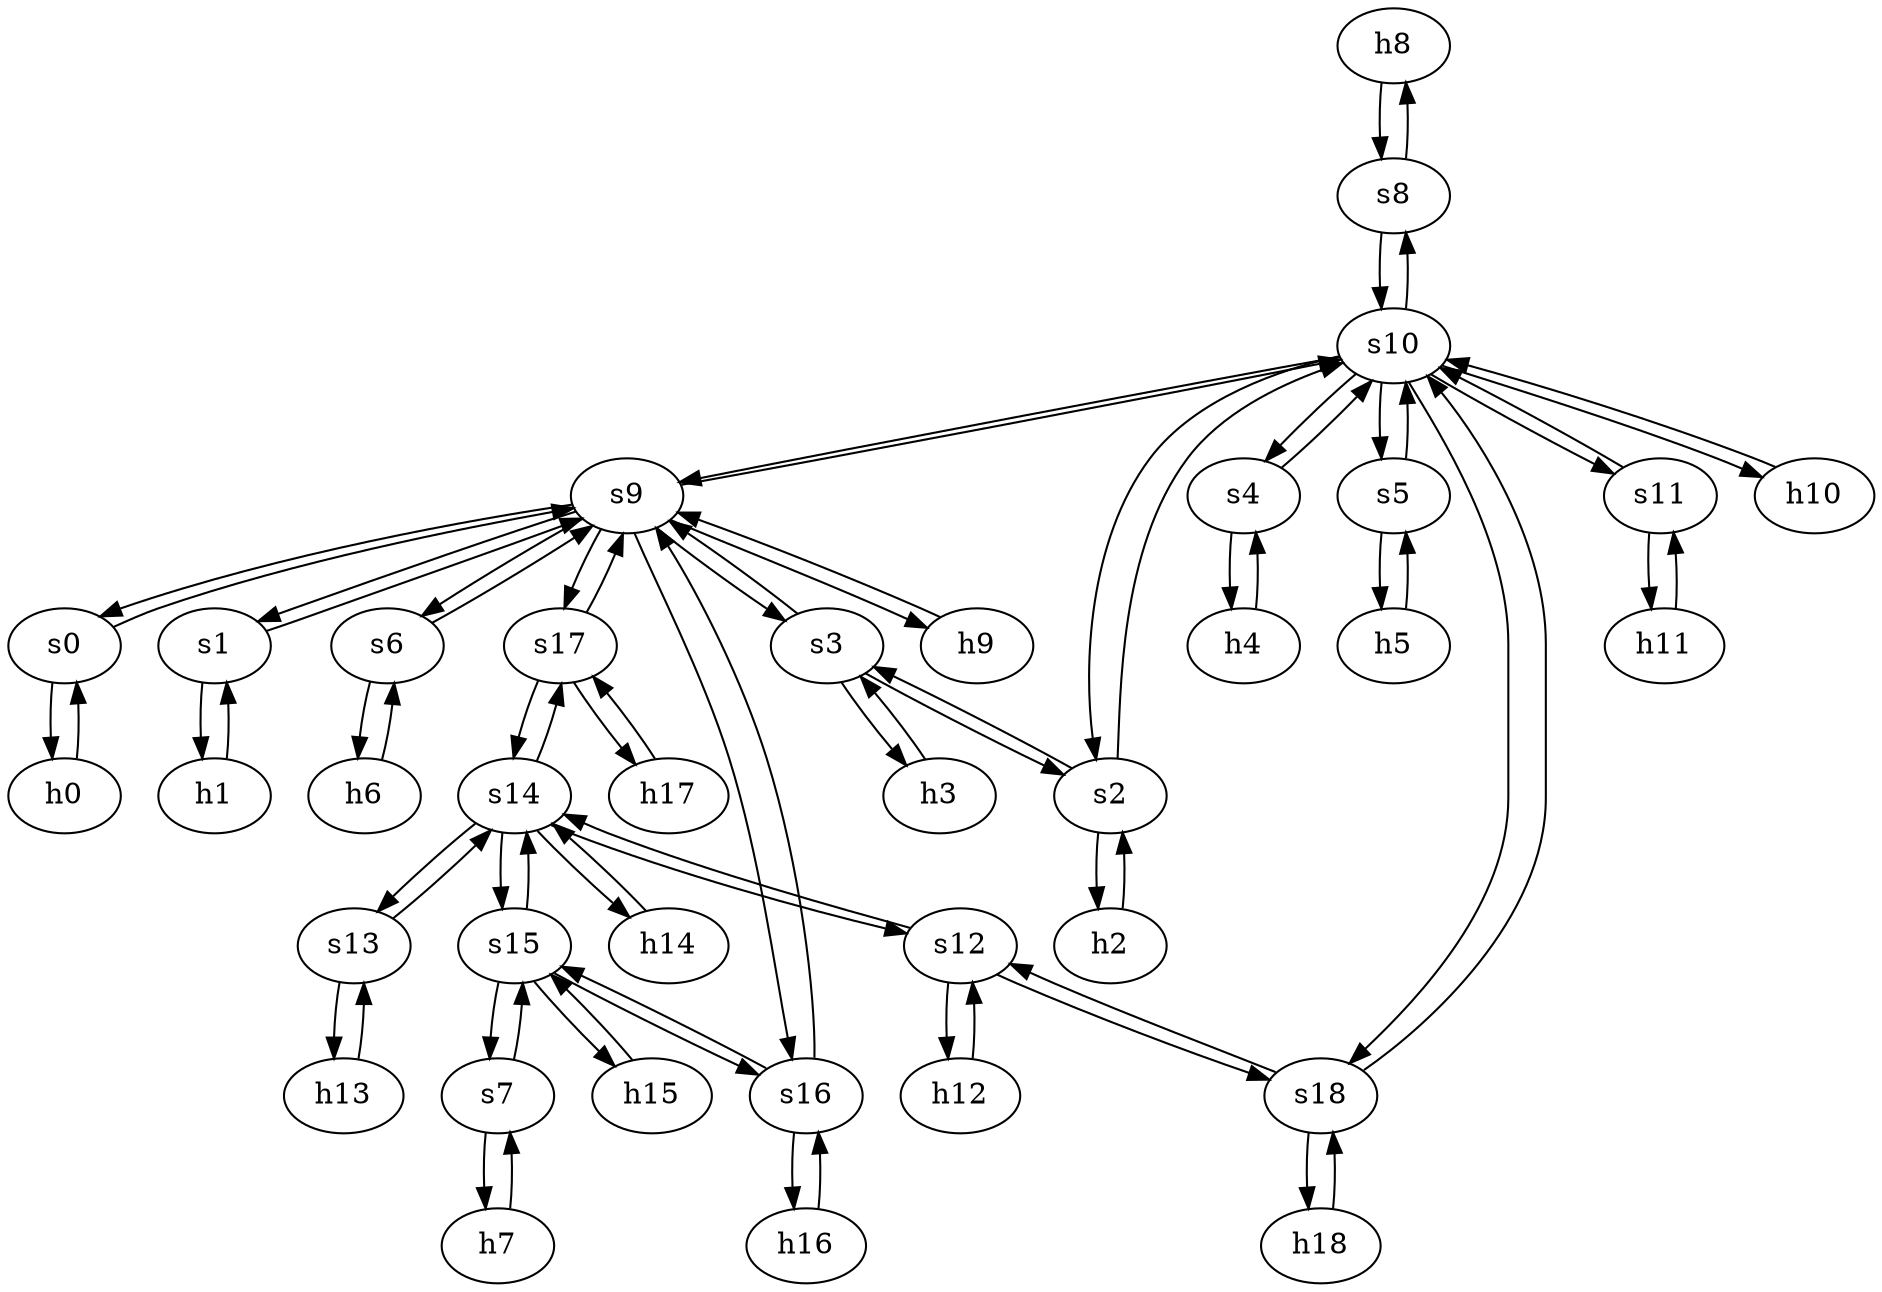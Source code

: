 strict digraph Restena {
	h8	 [ip="111.0.8.8",
		mac="00:00:00:00:8:8",
		type=host];
	s8	 [id=8,
		type=switch];
	h8 -> s8	 [capacity="1Gbps",
		cost=1,
		dst_port=1,
		src_port=1];
	h9	 [ip="111.0.9.9",
		mac="00:00:00:00:9:9",
		type=host];
	s9	 [id=9,
		type=switch];
	h9 -> s9	 [capacity="1Gbps",
		cost=1,
		dst_port=1,
		src_port=1];
	h2	 [ip="111.0.2.2",
		mac="00:00:00:00:2:2",
		type=host];
	s2	 [id=2,
		type=switch];
	h2 -> s2	 [capacity="1Gbps",
		cost=1,
		dst_port=1,
		src_port=1];
	h3	 [ip="111.0.3.3",
		mac="00:00:00:00:3:3",
		type=host];
	s3	 [id=3,
		type=switch];
	h3 -> s3	 [capacity="1Gbps",
		cost=1,
		dst_port=1,
		src_port=1];
	h0	 [ip="111.0.0.0",
		mac="00:00:00:00:0:0",
		type=host];
	s0	 [id=0,
		type=switch];
	h0 -> s0	 [capacity="1Gbps",
		cost=1,
		dst_port=1,
		src_port=1];
	h1	 [ip="111.0.1.1",
		mac="00:00:00:00:1:1",
		type=host];
	s1	 [id=1,
		type=switch];
	h1 -> s1	 [capacity="1Gbps",
		cost=1,
		dst_port=1,
		src_port=1];
	h6	 [ip="111.0.6.6",
		mac="00:00:00:00:6:6",
		type=host];
	s6	 [id=6,
		type=switch];
	h6 -> s6	 [capacity="1Gbps",
		cost=1,
		dst_port=1,
		src_port=1];
	h7	 [ip="111.0.7.7",
		mac="00:00:00:00:7:7",
		type=host];
	s7	 [id=7,
		type=switch];
	h7 -> s7	 [capacity="1Gbps",
		cost=1,
		dst_port=1,
		src_port=1];
	h4	 [ip="111.0.4.4",
		mac="00:00:00:00:4:4",
		type=host];
	s4	 [id=4,
		type=switch];
	h4 -> s4	 [capacity="1Gbps",
		cost=1,
		dst_port=1,
		src_port=1];
	h5	 [ip="111.0.5.5",
		mac="00:00:00:00:5:5",
		type=host];
	s5	 [id=5,
		type=switch];
	h5 -> s5	 [capacity="1Gbps",
		cost=1,
		dst_port=1,
		src_port=1];
	s9 -> s6	 [capacity="1Gbps",
		cost=1,
		dst_port=2,
		src_port=5];
	s9 -> s0	 [capacity="1Gbps",
		cost=1,
		dst_port=2,
		src_port=2];
	s9 -> s1	 [capacity="1Gbps",
		cost=1,
		dst_port=2,
		src_port=3];
	s17	 [id=17,
		type=switch];
	s9 -> s17	 [capacity="1Gbps",
		cost=1,
		dst_port=2,
		src_port=8];
	s9 -> s3	 [capacity="1Gbps",
		cost=1,
		dst_port=3,
		src_port=4];
	s16	 [id=16,
		type=switch];
	s9 -> s16	 [capacity="1Gbps",
		cost=1,
		dst_port=2,
		src_port=7];
	s9 -> h9	 [capacity="1Gbps",
		cost=1,
		dst_port=1,
		src_port=1];
	s10	 [id=10,
		type=switch];
	s9 -> s10	 [capacity="1Gbps",
		cost=1,
		dst_port=6,
		src_port=6];
	s8 -> h8	 [capacity="1Gbps",
		cost=1,
		dst_port=1,
		src_port=1];
	s8 -> s10	 [capacity="1Gbps",
		cost=1,
		dst_port=5,
		src_port=2];
	s3 -> s2	 [capacity="1Gbps",
		cost=1,
		dst_port=3,
		src_port=2];
	s3 -> s9	 [capacity="1Gbps",
		cost=1,
		dst_port=4,
		src_port=3];
	s3 -> h3	 [capacity="1Gbps",
		cost=1,
		dst_port=1,
		src_port=1];
	s2 -> h2	 [capacity="1Gbps",
		cost=1,
		dst_port=1,
		src_port=1];
	s2 -> s3	 [capacity="1Gbps",
		cost=1,
		dst_port=2,
		src_port=3];
	s2 -> s10	 [capacity="1Gbps",
		cost=1,
		dst_port=2,
		src_port=2];
	s1 -> h1	 [capacity="1Gbps",
		cost=1,
		dst_port=1,
		src_port=1];
	s1 -> s9	 [capacity="1Gbps",
		cost=1,
		dst_port=3,
		src_port=2];
	s0 -> h0	 [capacity="1Gbps",
		cost=1,
		dst_port=1,
		src_port=1];
	s0 -> s9	 [capacity="1Gbps",
		cost=1,
		dst_port=2,
		src_port=2];
	s15	 [id=15,
		type=switch];
	s7 -> s15	 [capacity="1Gbps",
		cost=1,
		dst_port=2,
		src_port=2];
	s7 -> h7	 [capacity="1Gbps",
		cost=1,
		dst_port=1,
		src_port=1];
	s6 -> h6	 [capacity="1Gbps",
		cost=1,
		dst_port=1,
		src_port=1];
	s6 -> s9	 [capacity="1Gbps",
		cost=1,
		dst_port=5,
		src_port=2];
	s5 -> h5	 [capacity="1Gbps",
		cost=1,
		dst_port=1,
		src_port=1];
	s5 -> s10	 [capacity="1Gbps",
		cost=1,
		dst_port=4,
		src_port=2];
	s4 -> h4	 [capacity="1Gbps",
		cost=1,
		dst_port=1,
		src_port=1];
	s4 -> s10	 [capacity="1Gbps",
		cost=1,
		dst_port=3,
		src_port=2];
	s18	 [id=18,
		type=switch];
	h18	 [ip="111.0.18.18",
		mac="00:00:00:00:18:18",
		type=host];
	s18 -> h18	 [capacity="1Gbps",
		cost=1,
		dst_port=1,
		src_port=1];
	s18 -> s10	 [capacity="1Gbps",
		cost=1,
		dst_port=8,
		src_port=2];
	s12	 [id=12,
		type=switch];
	s18 -> s12	 [capacity="1Gbps",
		cost=1,
		dst_port=2,
		src_port=3];
	s13	 [id=13,
		type=switch];
	s14	 [id=14,
		type=switch];
	s13 -> s14	 [capacity="1Gbps",
		cost=1,
		dst_port=3,
		src_port=2];
	h13	 [ip="111.0.13.13",
		mac="00:00:00:00:13:13",
		type=host];
	s13 -> h13	 [capacity="1Gbps",
		cost=1,
		dst_port=1,
		src_port=1];
	h12	 [ip="111.0.12.12",
		mac="00:00:00:00:12:12",
		type=host];
	s12 -> h12	 [capacity="1Gbps",
		cost=1,
		dst_port=1,
		src_port=1];
	s12 -> s18	 [capacity="1Gbps",
		cost=1,
		dst_port=3,
		src_port=2];
	s12 -> s14	 [capacity="1Gbps",
		cost=1,
		dst_port=2,
		src_port=3];
	s11	 [id=11,
		type=switch];
	h11	 [ip="111.0.11.11",
		mac="00:00:00:00:11:11",
		type=host];
	s11 -> h11	 [capacity="1Gbps",
		cost=1,
		dst_port=1,
		src_port=1];
	s11 -> s10	 [capacity="1Gbps",
		cost=1,
		dst_port=7,
		src_port=2];
	s10 -> s2	 [capacity="1Gbps",
		cost=1,
		dst_port=2,
		src_port=2];
	s10 -> s4	 [capacity="1Gbps",
		cost=1,
		dst_port=2,
		src_port=3];
	s10 -> s5	 [capacity="1Gbps",
		cost=1,
		dst_port=2,
		src_port=4];
	s10 -> s18	 [capacity="1Gbps",
		cost=1,
		dst_port=2,
		src_port=8];
	s10 -> s8	 [capacity="1Gbps",
		cost=1,
		dst_port=2,
		src_port=5];
	s10 -> s9	 [capacity="1Gbps",
		cost=1,
		dst_port=6,
		src_port=6];
	h10	 [ip="111.0.10.10",
		mac="00:00:00:00:10:10",
		type=host];
	s10 -> h10	 [capacity="1Gbps",
		cost=1,
		dst_port=1,
		src_port=1];
	s10 -> s11	 [capacity="1Gbps",
		cost=1,
		dst_port=2,
		src_port=7];
	h17	 [ip="111.0.17.17",
		mac="00:00:00:00:17:17",
		type=host];
	s17 -> h17	 [capacity="1Gbps",
		cost=1,
		dst_port=1,
		src_port=1];
	s17 -> s9	 [capacity="1Gbps",
		cost=1,
		dst_port=8,
		src_port=2];
	s17 -> s14	 [capacity="1Gbps",
		cost=1,
		dst_port=4,
		src_port=3];
	h16	 [ip="111.0.16.16",
		mac="00:00:00:00:16:16",
		type=host];
	s16 -> h16	 [capacity="1Gbps",
		cost=1,
		dst_port=1,
		src_port=1];
	s16 -> s15	 [capacity="1Gbps",
		cost=1,
		dst_port=4,
		src_port=3];
	s16 -> s9	 [capacity="1Gbps",
		cost=1,
		dst_port=7,
		src_port=2];
	s15 -> s7	 [capacity="1Gbps",
		cost=1,
		dst_port=2,
		src_port=2];
	s15 -> s16	 [capacity="1Gbps",
		cost=1,
		dst_port=3,
		src_port=4];
	h15	 [ip="111.0.15.15",
		mac="00:00:00:00:15:15",
		type=host];
	s15 -> h15	 [capacity="1Gbps",
		cost=1,
		dst_port=1,
		src_port=1];
	s15 -> s14	 [capacity="1Gbps",
		cost=1,
		dst_port=5,
		src_port=3];
	s14 -> s17	 [capacity="1Gbps",
		cost=1,
		dst_port=3,
		src_port=4];
	h14	 [ip="111.0.14.14",
		mac="00:00:00:00:14:14",
		type=host];
	s14 -> h14	 [capacity="1Gbps",
		cost=1,
		dst_port=1,
		src_port=1];
	s14 -> s15	 [capacity="1Gbps",
		cost=1,
		dst_port=3,
		src_port=5];
	s14 -> s12	 [capacity="1Gbps",
		cost=1,
		dst_port=3,
		src_port=2];
	s14 -> s13	 [capacity="1Gbps",
		cost=1,
		dst_port=2,
		src_port=3];
	h18 -> s18	 [capacity="1Gbps",
		cost=1,
		dst_port=1,
		src_port=1];
	h10 -> s10	 [capacity="1Gbps",
		cost=1,
		dst_port=1,
		src_port=1];
	h11 -> s11	 [capacity="1Gbps",
		cost=1,
		dst_port=1,
		src_port=1];
	h12 -> s12	 [capacity="1Gbps",
		cost=1,
		dst_port=1,
		src_port=1];
	h13 -> s13	 [capacity="1Gbps",
		cost=1,
		dst_port=1,
		src_port=1];
	h14 -> s14	 [capacity="1Gbps",
		cost=1,
		dst_port=1,
		src_port=1];
	h15 -> s15	 [capacity="1Gbps",
		cost=1,
		dst_port=1,
		src_port=1];
	h16 -> s16	 [capacity="1Gbps",
		cost=1,
		dst_port=1,
		src_port=1];
	h17 -> s17	 [capacity="1Gbps",
		cost=1,
		dst_port=1,
		src_port=1];
}
